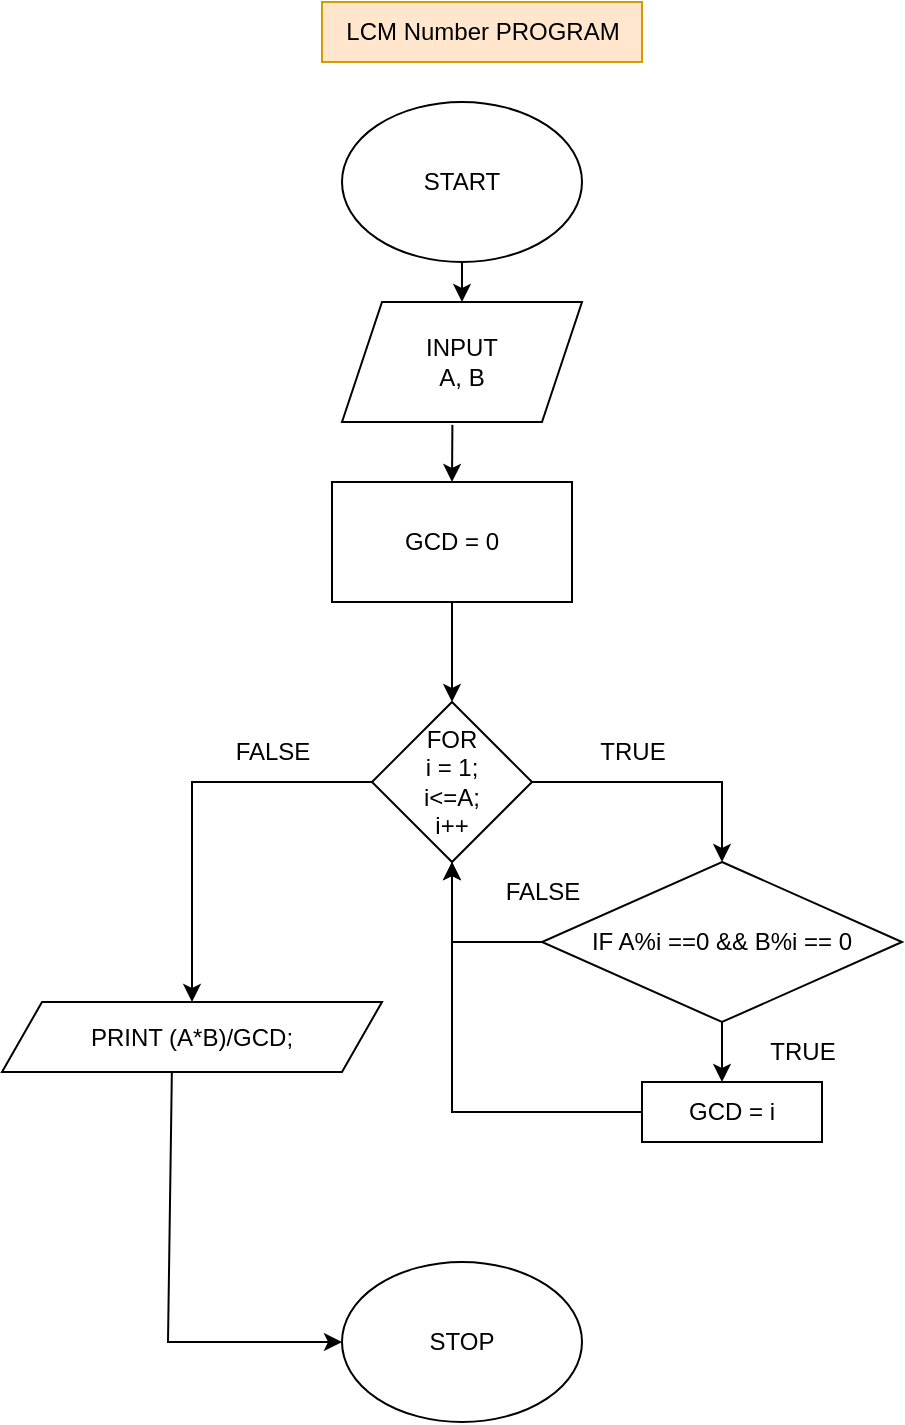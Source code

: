 <mxfile version="20.3.0" type="device"><diagram id="0VyogO4FM-i8yZcJ2f7O" name="Page-1"><mxGraphModel dx="868" dy="553" grid="1" gridSize="10" guides="1" tooltips="1" connect="1" arrows="1" fold="1" page="1" pageScale="1" pageWidth="850" pageHeight="1100" math="0" shadow="0"><root><mxCell id="0"/><mxCell id="1" parent="0"/><mxCell id="vOl9gnMwk8UWy4Q2usAW-1" value="START" style="ellipse;whiteSpace=wrap;html=1;" parent="1" vertex="1"><mxGeometry x="370" y="60" width="120" height="80" as="geometry"/></mxCell><mxCell id="vOl9gnMwk8UWy4Q2usAW-2" value="INPUT&lt;br&gt;A, B" style="shape=parallelogram;perimeter=parallelogramPerimeter;whiteSpace=wrap;html=1;fixedSize=1;" parent="1" vertex="1"><mxGeometry x="370" y="160" width="120" height="60" as="geometry"/></mxCell><mxCell id="vOl9gnMwk8UWy4Q2usAW-3" value="FOR&lt;br&gt;i = 1;&lt;br&gt;i&amp;lt;=A;&lt;br&gt;i++" style="rhombus;whiteSpace=wrap;html=1;" parent="1" vertex="1"><mxGeometry x="385" y="360" width="80" height="80" as="geometry"/></mxCell><mxCell id="vOl9gnMwk8UWy4Q2usAW-4" value="" style="endArrow=classic;html=1;rounded=0;exitX=0.5;exitY=1;exitDx=0;exitDy=0;entryX=0.5;entryY=0;entryDx=0;entryDy=0;" parent="1" source="vOl9gnMwk8UWy4Q2usAW-1" target="vOl9gnMwk8UWy4Q2usAW-2" edge="1"><mxGeometry width="50" height="50" relative="1" as="geometry"><mxPoint x="400" y="300" as="sourcePoint"/><mxPoint x="450" y="250" as="targetPoint"/></mxGeometry></mxCell><mxCell id="vOl9gnMwk8UWy4Q2usAW-5" value="" style="endArrow=classic;html=1;rounded=0;exitX=0.46;exitY=1.024;exitDx=0;exitDy=0;exitPerimeter=0;entryX=0.5;entryY=0;entryDx=0;entryDy=0;" parent="1" source="vOl9gnMwk8UWy4Q2usAW-2" target="-lyToy9baCZDm5cWeOXE-1" edge="1"><mxGeometry width="50" height="50" relative="1" as="geometry"><mxPoint x="400" y="300" as="sourcePoint"/><mxPoint x="430" y="240" as="targetPoint"/></mxGeometry></mxCell><mxCell id="vOl9gnMwk8UWy4Q2usAW-6" value="" style="endArrow=classic;html=1;rounded=0;exitX=1;exitY=0.5;exitDx=0;exitDy=0;entryX=0.5;entryY=0;entryDx=0;entryDy=0;" parent="1" source="vOl9gnMwk8UWy4Q2usAW-3" target="-lyToy9baCZDm5cWeOXE-3" edge="1"><mxGeometry width="50" height="50" relative="1" as="geometry"><mxPoint x="370" y="370" as="sourcePoint"/><mxPoint x="560" y="470" as="targetPoint"/><Array as="points"><mxPoint x="560" y="400"/></Array></mxGeometry></mxCell><mxCell id="vOl9gnMwk8UWy4Q2usAW-10" value="STOP" style="ellipse;whiteSpace=wrap;html=1;" parent="1" vertex="1"><mxGeometry x="370" y="640" width="120" height="80" as="geometry"/></mxCell><mxCell id="vOl9gnMwk8UWy4Q2usAW-13" value="LCM Number PROGRAM" style="text;html=1;align=center;verticalAlign=middle;resizable=0;points=[];autosize=1;strokeColor=#d79b00;fillColor=#ffe6cc;shadow=0;sketch=0;" parent="1" vertex="1"><mxGeometry x="360" y="10" width="160" height="30" as="geometry"/></mxCell><mxCell id="-lyToy9baCZDm5cWeOXE-1" value="GCD = 0" style="rounded=0;whiteSpace=wrap;html=1;" parent="1" vertex="1"><mxGeometry x="365" y="250" width="120" height="60" as="geometry"/></mxCell><mxCell id="-lyToy9baCZDm5cWeOXE-3" value="IF A%i ==0 &amp;amp;&amp;amp; B%i == 0" style="rhombus;whiteSpace=wrap;html=1;" parent="1" vertex="1"><mxGeometry x="470" y="440" width="180" height="80" as="geometry"/></mxCell><mxCell id="-lyToy9baCZDm5cWeOXE-5" value="TRUE" style="text;html=1;align=center;verticalAlign=middle;resizable=0;points=[];autosize=1;strokeColor=none;fillColor=none;" parent="1" vertex="1"><mxGeometry x="485" y="370" width="60" height="30" as="geometry"/></mxCell><mxCell id="-lyToy9baCZDm5cWeOXE-6" value="FALSE" style="text;html=1;align=center;verticalAlign=middle;resizable=0;points=[];autosize=1;strokeColor=none;fillColor=none;" parent="1" vertex="1"><mxGeometry x="305" y="370" width="60" height="30" as="geometry"/></mxCell><mxCell id="-lyToy9baCZDm5cWeOXE-7" value="" style="endArrow=classic;html=1;rounded=0;exitX=0.5;exitY=1;exitDx=0;exitDy=0;entryX=0.5;entryY=0;entryDx=0;entryDy=0;" parent="1" source="-lyToy9baCZDm5cWeOXE-3" edge="1"><mxGeometry width="50" height="50" relative="1" as="geometry"><mxPoint x="400" y="500" as="sourcePoint"/><mxPoint x="560" y="550" as="targetPoint"/></mxGeometry></mxCell><mxCell id="-lyToy9baCZDm5cWeOXE-8" value="" style="endArrow=classic;html=1;rounded=0;exitX=0;exitY=0.5;exitDx=0;exitDy=0;entryX=0.5;entryY=1;entryDx=0;entryDy=0;" parent="1" source="-lyToy9baCZDm5cWeOXE-3" target="vOl9gnMwk8UWy4Q2usAW-3" edge="1"><mxGeometry width="50" height="50" relative="1" as="geometry"><mxPoint x="400" y="500" as="sourcePoint"/><mxPoint x="430" y="480" as="targetPoint"/><Array as="points"><mxPoint x="425" y="480"/></Array></mxGeometry></mxCell><mxCell id="-lyToy9baCZDm5cWeOXE-9" value="TRUE" style="text;html=1;align=center;verticalAlign=middle;resizable=0;points=[];autosize=1;strokeColor=none;fillColor=none;" parent="1" vertex="1"><mxGeometry x="570" y="520" width="60" height="30" as="geometry"/></mxCell><mxCell id="-lyToy9baCZDm5cWeOXE-10" value="FALSE" style="text;html=1;align=center;verticalAlign=middle;resizable=0;points=[];autosize=1;strokeColor=none;fillColor=none;" parent="1" vertex="1"><mxGeometry x="440" y="440" width="60" height="30" as="geometry"/></mxCell><mxCell id="-lyToy9baCZDm5cWeOXE-12" value="" style="endArrow=classic;html=1;rounded=0;exitX=0.5;exitY=1;exitDx=0;exitDy=0;entryX=0.5;entryY=0;entryDx=0;entryDy=0;" parent="1" source="-lyToy9baCZDm5cWeOXE-1" target="vOl9gnMwk8UWy4Q2usAW-3" edge="1"><mxGeometry width="50" height="50" relative="1" as="geometry"><mxPoint x="400" y="400" as="sourcePoint"/><mxPoint x="450" y="350" as="targetPoint"/></mxGeometry></mxCell><mxCell id="JbQnFa35_qV-EtvCelwl-1" value="GCD = i" style="rounded=0;whiteSpace=wrap;html=1;" vertex="1" parent="1"><mxGeometry x="520" y="550" width="90" height="30" as="geometry"/></mxCell><mxCell id="JbQnFa35_qV-EtvCelwl-2" value="" style="endArrow=classic;html=1;rounded=0;exitX=0;exitY=0.5;exitDx=0;exitDy=0;entryX=0.5;entryY=1;entryDx=0;entryDy=0;" edge="1" parent="1" source="JbQnFa35_qV-EtvCelwl-1" target="vOl9gnMwk8UWy4Q2usAW-3"><mxGeometry width="50" height="50" relative="1" as="geometry"><mxPoint x="400" y="420" as="sourcePoint"/><mxPoint x="450" y="370" as="targetPoint"/><Array as="points"><mxPoint x="425" y="565"/></Array></mxGeometry></mxCell><mxCell id="JbQnFa35_qV-EtvCelwl-3" value="PRINT (A*B)/GCD;" style="shape=parallelogram;perimeter=parallelogramPerimeter;whiteSpace=wrap;html=1;fixedSize=1;" vertex="1" parent="1"><mxGeometry x="200" y="510" width="190" height="35" as="geometry"/></mxCell><mxCell id="JbQnFa35_qV-EtvCelwl-4" value="" style="endArrow=classic;html=1;rounded=0;entryX=0;entryY=0.5;entryDx=0;entryDy=0;exitX=0.447;exitY=1;exitDx=0;exitDy=0;exitPerimeter=0;" edge="1" parent="1" source="JbQnFa35_qV-EtvCelwl-3" target="vOl9gnMwk8UWy4Q2usAW-10"><mxGeometry width="50" height="50" relative="1" as="geometry"><mxPoint x="290" y="560" as="sourcePoint"/><mxPoint x="450" y="470" as="targetPoint"/><Array as="points"><mxPoint x="283" y="680"/></Array></mxGeometry></mxCell><mxCell id="JbQnFa35_qV-EtvCelwl-5" value="" style="endArrow=classic;html=1;rounded=0;exitX=0;exitY=0.5;exitDx=0;exitDy=0;entryX=0.5;entryY=0;entryDx=0;entryDy=0;" edge="1" parent="1" source="vOl9gnMwk8UWy4Q2usAW-3" target="JbQnFa35_qV-EtvCelwl-3"><mxGeometry width="50" height="50" relative="1" as="geometry"><mxPoint x="400" y="520" as="sourcePoint"/><mxPoint x="450" y="470" as="targetPoint"/><Array as="points"><mxPoint x="295" y="400"/></Array></mxGeometry></mxCell></root></mxGraphModel></diagram></mxfile>